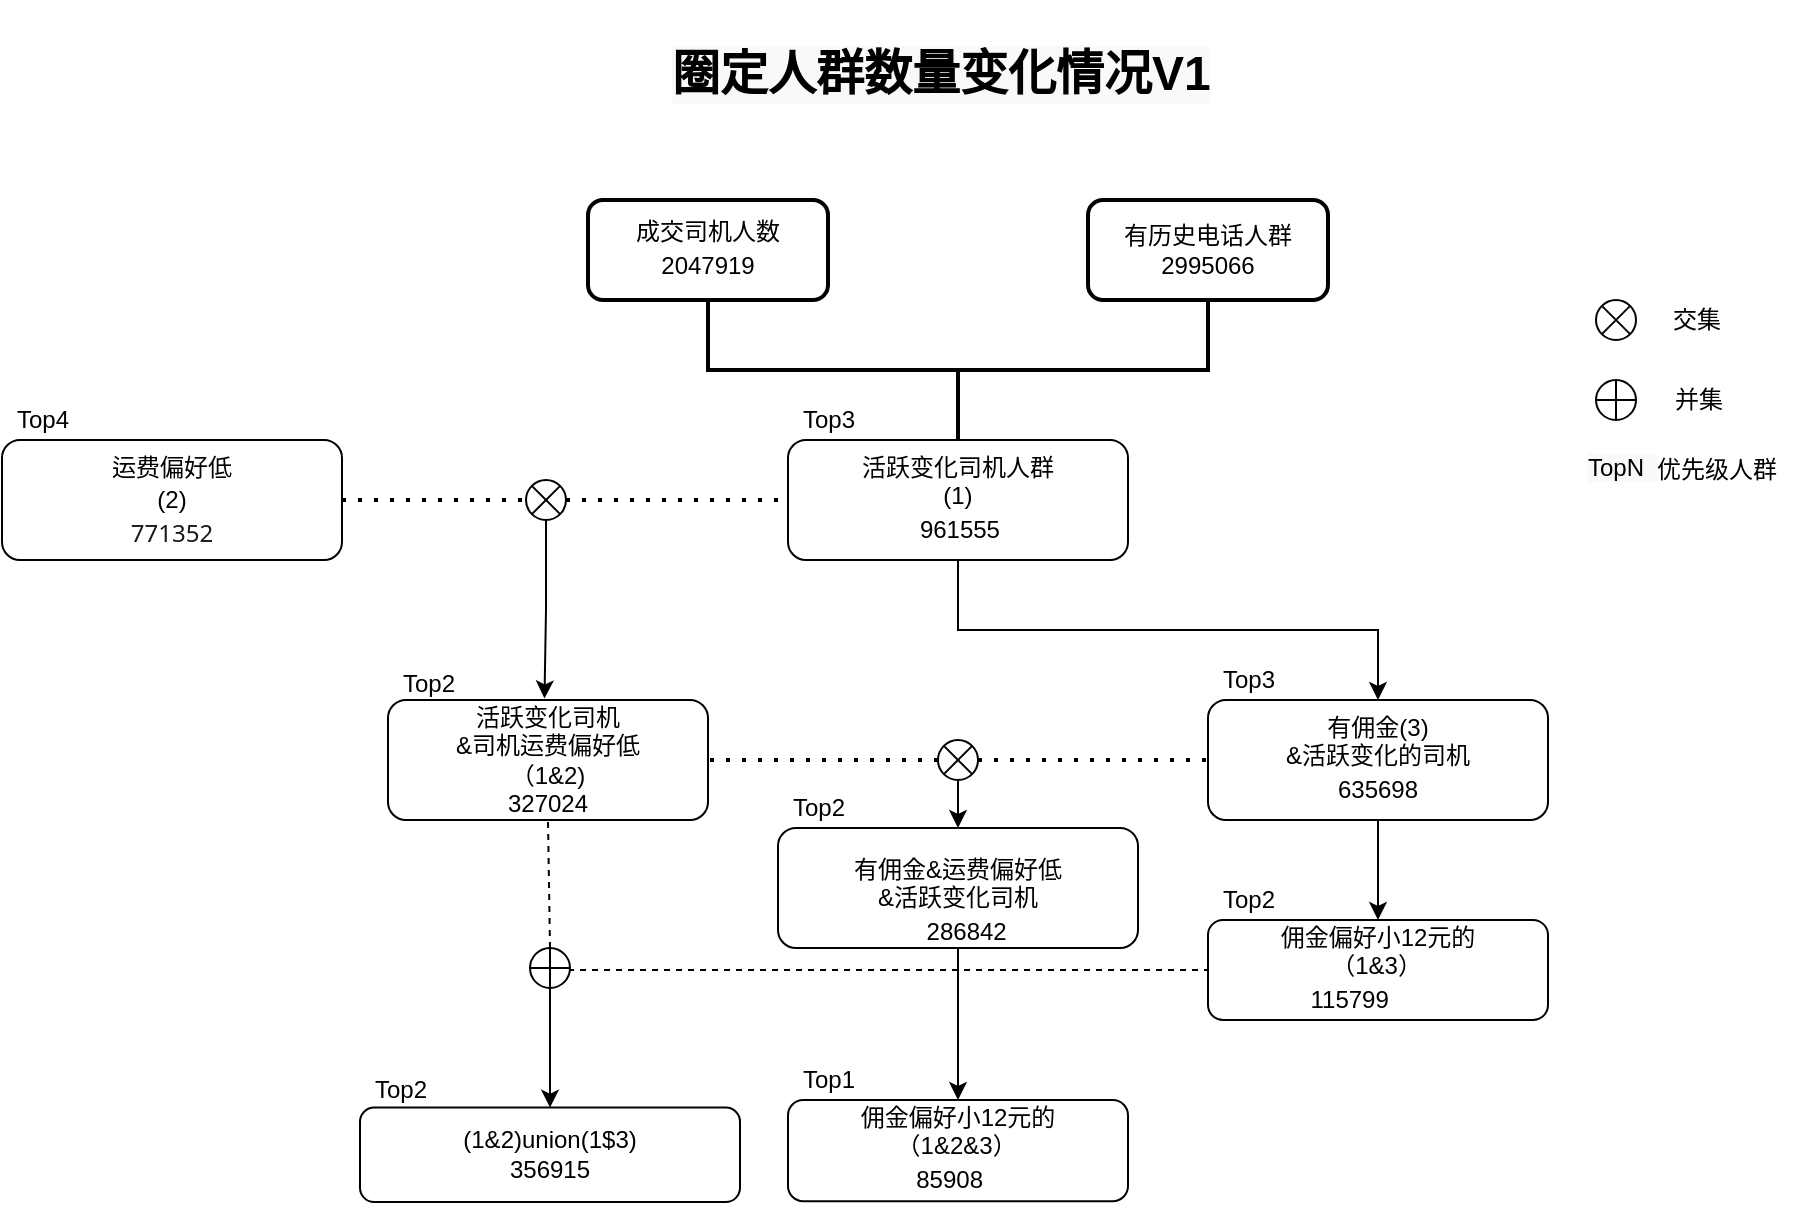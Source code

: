 <mxfile version="19.0.3" type="github">
  <diagram id="C5RBs43oDa-KdzZeNtuy" name="Page-1">
    <mxGraphModel dx="3129" dy="1161" grid="1" gridSize="10" guides="1" tooltips="1" connect="1" arrows="1" fold="1" page="1" pageScale="1" pageWidth="827" pageHeight="1169" math="0" shadow="0">
      <root>
        <mxCell id="WIyWlLk6GJQsqaUBKTNV-0" />
        <mxCell id="WIyWlLk6GJQsqaUBKTNV-1" parent="WIyWlLk6GJQsqaUBKTNV-0" />
        <mxCell id="aMpaF89gBJ9ML-hbY463-90" style="edgeStyle=orthogonalEdgeStyle;rounded=0;orthogonalLoop=1;jettySize=auto;html=1;exitX=0.5;exitY=1;exitDx=0;exitDy=0;entryX=0.5;entryY=0;entryDx=0;entryDy=0;" edge="1" parent="WIyWlLk6GJQsqaUBKTNV-1" source="aMpaF89gBJ9ML-hbY463-8" target="aMpaF89gBJ9ML-hbY463-10">
          <mxGeometry relative="1" as="geometry" />
        </mxCell>
        <mxCell id="aMpaF89gBJ9ML-hbY463-8" value="活跃变化司机人群&lt;br&gt;&lt;table width=&quot;96&quot; cellspacing=&quot;0&quot; cellpadding=&quot;0&quot; border=&quot;0&quot;&gt;&lt;tbody&gt;&lt;tr style=&quot;height:14.0pt&quot; height=&quot;19&quot;&gt;  &lt;td style=&quot;height:14.0pt;width:72pt&quot; width=&quot;96&quot; height=&quot;19&quot;&gt;(1)&lt;br&gt;&lt;table width=&quot;69&quot; cellspacing=&quot;0&quot; cellpadding=&quot;0&quot; border=&quot;0&quot;&gt;&lt;tbody&gt;&lt;tr style=&quot;height:14.0pt&quot; height=&quot;19&quot;&gt;  &lt;td style=&quot;height:14.0pt;width:52pt&quot; width=&quot;69&quot; align=&quot;right&quot; height=&quot;19&quot;&gt;961555&lt;/td&gt;&lt;/tr&gt;&lt;/tbody&gt;&lt;/table&gt;&lt;/td&gt;&lt;/tr&gt;&lt;/tbody&gt;&lt;/table&gt;" style="rounded=1;whiteSpace=wrap;html=1;fontSize=12;glass=0;strokeWidth=1;shadow=0;align=center;" vertex="1" parent="WIyWlLk6GJQsqaUBKTNV-1">
          <mxGeometry x="-20" y="260" width="170" height="60" as="geometry" />
        </mxCell>
        <mxCell id="aMpaF89gBJ9ML-hbY463-9" value="" style="strokeWidth=2;html=1;shape=mxgraph.flowchart.annotation_2;align=left;labelPosition=right;pointerEvents=1;rotation=-90;" vertex="1" parent="WIyWlLk6GJQsqaUBKTNV-1">
          <mxGeometry x="30" y="100" width="70" height="250" as="geometry" />
        </mxCell>
        <mxCell id="aMpaF89gBJ9ML-hbY463-65" style="edgeStyle=orthogonalEdgeStyle;rounded=0;orthogonalLoop=1;jettySize=auto;html=1;exitX=0.5;exitY=1;exitDx=0;exitDy=0;entryX=0.5;entryY=0;entryDx=0;entryDy=0;" edge="1" parent="WIyWlLk6GJQsqaUBKTNV-1" source="aMpaF89gBJ9ML-hbY463-10" target="aMpaF89gBJ9ML-hbY463-11">
          <mxGeometry relative="1" as="geometry" />
        </mxCell>
        <mxCell id="aMpaF89gBJ9ML-hbY463-10" value="有佣金(3)&lt;br&gt;&lt;table width=&quot;96&quot; cellspacing=&quot;0&quot; cellpadding=&quot;0&quot; border=&quot;0&quot;&gt;&lt;tbody&gt;&lt;tr style=&quot;height:14.0pt&quot; height=&quot;19&quot;&gt;&lt;td style=&quot;height:14.0pt;width:72pt&quot; width=&quot;96&quot; height=&quot;19&quot;&gt;&amp;amp;活跃变化的司机&lt;br&gt;&lt;table width=&quot;96&quot; cellspacing=&quot;0&quot; cellpadding=&quot;0&quot; border=&quot;0&quot;&gt;&lt;tbody&gt;&lt;tr style=&quot;height:14.0pt&quot; height=&quot;19&quot;&gt;  &lt;td style=&quot;height:14.0pt;width:72pt&quot; width=&quot;96&quot; height=&quot;19&quot;&gt;635698&lt;/td&gt;&lt;/tr&gt;&lt;/tbody&gt;&lt;/table&gt;&lt;/td&gt;&lt;/tr&gt;&lt;/tbody&gt;&lt;/table&gt;" style="rounded=1;whiteSpace=wrap;html=1;fontSize=12;glass=0;strokeWidth=1;shadow=0;align=center;" vertex="1" parent="WIyWlLk6GJQsqaUBKTNV-1">
          <mxGeometry x="190" y="390" width="170" height="60" as="geometry" />
        </mxCell>
        <mxCell id="aMpaF89gBJ9ML-hbY463-11" value="佣金偏好小12元的&lt;br&gt;&lt;table width=&quot;96&quot; cellspacing=&quot;0&quot; cellpadding=&quot;0&quot; border=&quot;0&quot;&gt;&lt;tbody&gt;&lt;tr style=&quot;height:14.0pt&quot; height=&quot;19&quot;&gt;  &lt;td style=&quot;height:14.0pt;width:72pt&quot; width=&quot;96&quot; height=&quot;19&quot;&gt;（1&amp;amp;3）&lt;br&gt;&lt;table width=&quot;69&quot; cellspacing=&quot;0&quot; cellpadding=&quot;0&quot; border=&quot;0&quot;&gt;&lt;tbody&gt;&lt;tr style=&quot;height:14.0pt&quot; height=&quot;19&quot;&gt;  &lt;td style=&quot;height:14.0pt;width:52pt&quot; width=&quot;69&quot; height=&quot;19&quot;&gt;115799&lt;br&gt;&lt;/td&gt;&lt;/tr&gt;&lt;/tbody&gt;&lt;/table&gt;&lt;/td&gt;&lt;/tr&gt;&lt;/tbody&gt;&lt;/table&gt;" style="rounded=1;whiteSpace=wrap;html=1;fontSize=12;glass=0;strokeWidth=1;shadow=0;align=center;" vertex="1" parent="WIyWlLk6GJQsqaUBKTNV-1">
          <mxGeometry x="190" y="500" width="170" height="50" as="geometry" />
        </mxCell>
        <mxCell id="aMpaF89gBJ9ML-hbY463-16" value="&lt;table width=&quot;96&quot; cellspacing=&quot;0&quot; cellpadding=&quot;0&quot; border=&quot;0&quot;&gt;&lt;tbody&gt;&lt;tr style=&quot;height:14.0pt&quot; height=&quot;19&quot;&gt;&lt;td style=&quot;height:14.0pt;width:72pt&quot; width=&quot;96&quot; height=&quot;19&quot;&gt;(1&amp;amp;2)union(1$3)&lt;br&gt;356915&lt;br&gt;&lt;/td&gt;&lt;/tr&gt;&lt;/tbody&gt;&lt;/table&gt;" style="rounded=1;whiteSpace=wrap;html=1;fontSize=12;glass=0;strokeWidth=1;shadow=0;align=center;" vertex="1" parent="WIyWlLk6GJQsqaUBKTNV-1">
          <mxGeometry x="-234" y="593.81" width="190" height="47.19" as="geometry" />
        </mxCell>
        <mxCell id="aMpaF89gBJ9ML-hbY463-23" value="&lt;span style=&quot;&quot;&gt;成交司机人数&lt;/span&gt;&lt;br style=&quot;&quot;&gt;&lt;table style=&quot;&quot; width=&quot;96&quot; cellspacing=&quot;0&quot; cellpadding=&quot;0&quot; border=&quot;0&quot;&gt;&lt;tbody&gt;&lt;tr style=&quot;height: 14pt;&quot; height=&quot;19&quot;&gt;&lt;td style=&quot;height: 14pt; width: 72pt;&quot; width=&quot;96&quot; height=&quot;19&quot;&gt;2047919&lt;/td&gt;&lt;/tr&gt;&lt;/tbody&gt;&lt;/table&gt;" style="rounded=1;whiteSpace=wrap;html=1;align=center;strokeWidth=2;" vertex="1" parent="WIyWlLk6GJQsqaUBKTNV-1">
          <mxGeometry x="-120" y="140" width="120" height="50" as="geometry" />
        </mxCell>
        <mxCell id="aMpaF89gBJ9ML-hbY463-32" value="活跃变化司机&lt;br&gt;&lt;table width=&quot;96&quot; cellspacing=&quot;0&quot; cellpadding=&quot;0&quot; border=&quot;0&quot;&gt;&lt;tbody&gt;&lt;tr style=&quot;height:14.0pt&quot; height=&quot;19&quot;&gt;  &lt;td style=&quot;height:14.0pt;width:72pt&quot; width=&quot;96&quot; height=&quot;19&quot;&gt;&amp;amp;司机运费偏好低（1&amp;amp;2)&lt;br&gt;327024&lt;br&gt;&lt;/td&gt;&lt;/tr&gt;&lt;/tbody&gt;&lt;/table&gt;" style="rounded=1;whiteSpace=wrap;html=1;fontSize=12;glass=0;strokeWidth=1;shadow=0;align=center;" vertex="1" parent="WIyWlLk6GJQsqaUBKTNV-1">
          <mxGeometry x="-220" y="390" width="160" height="60" as="geometry" />
        </mxCell>
        <mxCell id="5_tYMG1hZZqrEiMgyXCh-0" value="&lt;h1&gt;&lt;br&gt;&lt;/h1&gt;" style="text;html=1;align=center;verticalAlign=middle;resizable=0;points=[];autosize=1;strokeColor=none;fillColor=none;" vertex="1" parent="WIyWlLk6GJQsqaUBKTNV-1">
          <mxGeometry x="140" y="225" width="20" height="50" as="geometry" />
        </mxCell>
        <mxCell id="aMpaF89gBJ9ML-hbY463-34" value="&lt;span style=&quot;&quot;&gt;有历史电话人群&lt;br&gt;2995066&lt;br&gt;&lt;/span&gt;" style="rounded=1;whiteSpace=wrap;html=1;align=center;strokeWidth=2;" vertex="1" parent="WIyWlLk6GJQsqaUBKTNV-1">
          <mxGeometry x="130" y="140" width="120" height="50" as="geometry" />
        </mxCell>
        <mxCell id="5_tYMG1hZZqrEiMgyXCh-1" value="&lt;h1 style=&quot;color: rgb(0, 0, 0); font-family: Helvetica; font-style: normal; font-variant-ligatures: normal; font-variant-caps: normal; letter-spacing: normal; orphans: 2; text-align: center; text-indent: 0px; text-transform: none; widows: 2; word-spacing: 0px; -webkit-text-stroke-width: 0px; background-color: rgb(248, 249, 250); text-decoration-thickness: initial; text-decoration-style: initial; text-decoration-color: initial;&quot;&gt;圈定人群数量变化情况V1&lt;/h1&gt;" style="text;whiteSpace=wrap;html=1;" vertex="1" parent="WIyWlLk6GJQsqaUBKTNV-1">
          <mxGeometry x="-80" y="40" width="320" height="60" as="geometry" />
        </mxCell>
        <mxCell id="aMpaF89gBJ9ML-hbY463-116" style="edgeStyle=orthogonalEdgeStyle;rounded=0;orthogonalLoop=1;jettySize=auto;html=1;exitX=0.5;exitY=1;exitDx=0;exitDy=0;entryX=0.5;entryY=0;entryDx=0;entryDy=0;" edge="1" parent="WIyWlLk6GJQsqaUBKTNV-1" source="aMpaF89gBJ9ML-hbY463-107" target="aMpaF89gBJ9ML-hbY463-131">
          <mxGeometry relative="1" as="geometry">
            <mxPoint x="65" y="514" as="sourcePoint" />
            <mxPoint x="80" y="490" as="targetPoint" />
          </mxGeometry>
        </mxCell>
        <mxCell id="aMpaF89gBJ9ML-hbY463-74" value="佣金偏好小12元的&lt;br&gt;&lt;table width=&quot;96&quot; cellspacing=&quot;0&quot; cellpadding=&quot;0&quot; border=&quot;0&quot;&gt;&lt;tbody&gt;&lt;tr style=&quot;height:14.0pt&quot; height=&quot;19&quot;&gt;  &lt;td style=&quot;height:14.0pt;width:72pt&quot; width=&quot;96&quot; height=&quot;19&quot;&gt;（1&amp;amp;2&amp;amp;3）&lt;br&gt;&lt;table width=&quot;69&quot; cellspacing=&quot;0&quot; cellpadding=&quot;0&quot; border=&quot;0&quot;&gt;&lt;tbody&gt;&lt;tr style=&quot;height:14.0pt&quot; height=&quot;19&quot;&gt;  &lt;td style=&quot;height:14.0pt;width:52pt&quot; width=&quot;69&quot; height=&quot;19&quot;&gt;&amp;nbsp; &amp;nbsp; &amp;nbsp; 85908&lt;/td&gt;&lt;/tr&gt;&lt;/tbody&gt;&lt;/table&gt;&lt;/td&gt;&lt;/tr&gt;&lt;/tbody&gt;&lt;/table&gt;" style="rounded=1;whiteSpace=wrap;html=1;fontSize=12;glass=0;strokeWidth=1;shadow=0;align=center;" vertex="1" parent="WIyWlLk6GJQsqaUBKTNV-1">
          <mxGeometry x="-20" y="590" width="170" height="50.62" as="geometry" />
        </mxCell>
        <mxCell id="aMpaF89gBJ9ML-hbY463-75" value="" style="endArrow=none;dashed=1;html=1;rounded=0;entryX=0.5;entryY=1;entryDx=0;entryDy=0;exitX=0.5;exitY=0;exitDx=0;exitDy=0;" edge="1" parent="WIyWlLk6GJQsqaUBKTNV-1" source="aMpaF89gBJ9ML-hbY463-77" target="aMpaF89gBJ9ML-hbY463-32">
          <mxGeometry width="50" height="50" relative="1" as="geometry">
            <mxPoint x="-140" y="500" as="sourcePoint" />
            <mxPoint x="-170" y="470" as="targetPoint" />
          </mxGeometry>
        </mxCell>
        <mxCell id="aMpaF89gBJ9ML-hbY463-76" value="" style="endArrow=none;dashed=1;html=1;rounded=0;entryX=0;entryY=0.5;entryDx=0;entryDy=0;" edge="1" parent="WIyWlLk6GJQsqaUBKTNV-1" target="aMpaF89gBJ9ML-hbY463-11">
          <mxGeometry width="50" height="50" relative="1" as="geometry">
            <mxPoint x="-130" y="525" as="sourcePoint" />
            <mxPoint x="-170" y="470" as="targetPoint" />
          </mxGeometry>
        </mxCell>
        <mxCell id="aMpaF89gBJ9ML-hbY463-81" style="edgeStyle=orthogonalEdgeStyle;rounded=0;orthogonalLoop=1;jettySize=auto;html=1;exitX=0.5;exitY=1;exitDx=0;exitDy=0;entryX=0.5;entryY=0;entryDx=0;entryDy=0;" edge="1" parent="WIyWlLk6GJQsqaUBKTNV-1" source="aMpaF89gBJ9ML-hbY463-77" target="aMpaF89gBJ9ML-hbY463-16">
          <mxGeometry relative="1" as="geometry" />
        </mxCell>
        <mxCell id="aMpaF89gBJ9ML-hbY463-77" value="" style="ellipse;whiteSpace=wrap;html=1;aspect=fixed;" vertex="1" parent="WIyWlLk6GJQsqaUBKTNV-1">
          <mxGeometry x="-149" y="514" width="20" height="20" as="geometry" />
        </mxCell>
        <mxCell id="aMpaF89gBJ9ML-hbY463-78" value="" style="endArrow=none;html=1;rounded=0;exitX=0.5;exitY=1;exitDx=0;exitDy=0;" edge="1" parent="WIyWlLk6GJQsqaUBKTNV-1" source="aMpaF89gBJ9ML-hbY463-77">
          <mxGeometry width="50" height="50" relative="1" as="geometry">
            <mxPoint x="-139" y="524" as="sourcePoint" />
            <mxPoint x="-139" y="514" as="targetPoint" />
          </mxGeometry>
        </mxCell>
        <mxCell id="aMpaF89gBJ9ML-hbY463-79" value="" style="endArrow=none;html=1;rounded=0;exitX=0;exitY=0.5;exitDx=0;exitDy=0;entryX=1;entryY=0.5;entryDx=0;entryDy=0;" edge="1" parent="WIyWlLk6GJQsqaUBKTNV-1" source="aMpaF89gBJ9ML-hbY463-77" target="aMpaF89gBJ9ML-hbY463-77">
          <mxGeometry width="50" height="50" relative="1" as="geometry">
            <mxPoint x="-159" y="504" as="sourcePoint" />
            <mxPoint x="-109" y="454" as="targetPoint" />
          </mxGeometry>
        </mxCell>
        <mxCell id="aMpaF89gBJ9ML-hbY463-82" value="Top1" style="text;html=1;align=center;verticalAlign=middle;resizable=0;points=[];autosize=1;strokeColor=none;fillColor=none;" vertex="1" parent="WIyWlLk6GJQsqaUBKTNV-1">
          <mxGeometry x="-20" y="570" width="40" height="20" as="geometry" />
        </mxCell>
        <mxCell id="aMpaF89gBJ9ML-hbY463-83" value="Top2" style="text;html=1;align=center;verticalAlign=middle;resizable=0;points=[];autosize=1;strokeColor=none;fillColor=none;" vertex="1" parent="WIyWlLk6GJQsqaUBKTNV-1">
          <mxGeometry x="-234" y="575" width="40" height="20" as="geometry" />
        </mxCell>
        <mxCell id="aMpaF89gBJ9ML-hbY463-84" value="Top2" style="text;html=1;align=center;verticalAlign=middle;resizable=0;points=[];autosize=1;strokeColor=none;fillColor=none;" vertex="1" parent="WIyWlLk6GJQsqaUBKTNV-1">
          <mxGeometry x="-220" y="372" width="40" height="20" as="geometry" />
        </mxCell>
        <mxCell id="aMpaF89gBJ9ML-hbY463-85" value="Top2" style="text;html=1;align=center;verticalAlign=middle;resizable=0;points=[];autosize=1;strokeColor=none;fillColor=none;" vertex="1" parent="WIyWlLk6GJQsqaUBKTNV-1">
          <mxGeometry x="190" y="480" width="40" height="20" as="geometry" />
        </mxCell>
        <mxCell id="aMpaF89gBJ9ML-hbY463-86" value="Top3" style="text;html=1;align=center;verticalAlign=middle;resizable=0;points=[];autosize=1;strokeColor=none;fillColor=none;" vertex="1" parent="WIyWlLk6GJQsqaUBKTNV-1">
          <mxGeometry x="-20" y="240" width="40" height="20" as="geometry" />
        </mxCell>
        <mxCell id="aMpaF89gBJ9ML-hbY463-88" value="Top3" style="text;html=1;align=center;verticalAlign=middle;resizable=0;points=[];autosize=1;strokeColor=none;fillColor=none;" vertex="1" parent="WIyWlLk6GJQsqaUBKTNV-1">
          <mxGeometry x="190" y="370" width="40" height="20" as="geometry" />
        </mxCell>
        <mxCell id="aMpaF89gBJ9ML-hbY463-89" value="运费偏好低&lt;br&gt;&lt;table width=&quot;96&quot; cellspacing=&quot;0&quot; cellpadding=&quot;0&quot; border=&quot;0&quot;&gt;&lt;tbody&gt;&lt;tr style=&quot;height:14.0pt&quot; height=&quot;19&quot;&gt;  &lt;td style=&quot;height:14.0pt;width:72pt&quot; width=&quot;96&quot; height=&quot;19&quot;&gt;(2)&lt;br&gt;&lt;/td&gt;&lt;/tr&gt;&lt;/tbody&gt;&lt;/table&gt;&lt;span style=&quot;color: rgb(23, 26, 29); font-family: &amp;quot;Microsoft YaHei&amp;quot;, &amp;quot;Segoe UI&amp;quot;, system-ui, Roboto, &amp;quot;Droid Sans&amp;quot;, &amp;quot;Helvetica Neue&amp;quot;, sans-serif, Tahoma, &amp;quot;Segoe UI Symbol&amp;quot;, &amp;quot;Myanmar Text&amp;quot;, 微软雅黑; text-align: left; background-color: rgb(255, 255, 255);&quot;&gt;&lt;font style=&quot;font-size: 12px;&quot;&gt;771352&lt;/font&gt;&lt;/span&gt;" style="rounded=1;whiteSpace=wrap;html=1;fontSize=12;glass=0;strokeWidth=1;shadow=0;align=center;" vertex="1" parent="WIyWlLk6GJQsqaUBKTNV-1">
          <mxGeometry x="-413" y="260" width="170" height="60" as="geometry" />
        </mxCell>
        <mxCell id="aMpaF89gBJ9ML-hbY463-102" style="edgeStyle=orthogonalEdgeStyle;rounded=0;orthogonalLoop=1;jettySize=auto;html=1;exitX=0.5;exitY=1;exitDx=0;exitDy=0;entryX=0.489;entryY=-0.013;entryDx=0;entryDy=0;entryPerimeter=0;" edge="1" parent="WIyWlLk6GJQsqaUBKTNV-1" source="aMpaF89gBJ9ML-hbY463-98" target="aMpaF89gBJ9ML-hbY463-32">
          <mxGeometry relative="1" as="geometry" />
        </mxCell>
        <mxCell id="aMpaF89gBJ9ML-hbY463-98" value="" style="ellipse;whiteSpace=wrap;html=1;aspect=fixed;" vertex="1" parent="WIyWlLk6GJQsqaUBKTNV-1">
          <mxGeometry x="-151" y="280" width="20" height="20" as="geometry" />
        </mxCell>
        <mxCell id="aMpaF89gBJ9ML-hbY463-99" value="" style="endArrow=none;html=1;rounded=0;exitX=0;exitY=1;exitDx=0;exitDy=0;entryX=1;entryY=0;entryDx=0;entryDy=0;" edge="1" parent="WIyWlLk6GJQsqaUBKTNV-1" source="aMpaF89gBJ9ML-hbY463-98" target="aMpaF89gBJ9ML-hbY463-98">
          <mxGeometry width="50" height="50" relative="1" as="geometry">
            <mxPoint x="-141" y="290" as="sourcePoint" />
            <mxPoint x="-132" y="290" as="targetPoint" />
          </mxGeometry>
        </mxCell>
        <mxCell id="aMpaF89gBJ9ML-hbY463-101" value="" style="endArrow=none;html=1;rounded=0;exitX=0;exitY=0;exitDx=0;exitDy=0;entryX=1;entryY=1;entryDx=0;entryDy=0;" edge="1" parent="WIyWlLk6GJQsqaUBKTNV-1" source="aMpaF89gBJ9ML-hbY463-98" target="aMpaF89gBJ9ML-hbY463-98">
          <mxGeometry width="50" height="50" relative="1" as="geometry">
            <mxPoint x="-152" y="270" as="sourcePoint" />
            <mxPoint x="-102" y="220" as="targetPoint" />
          </mxGeometry>
        </mxCell>
        <mxCell id="aMpaF89gBJ9ML-hbY463-104" value="" style="endArrow=none;dashed=1;html=1;dashPattern=1 3;strokeWidth=2;rounded=0;exitX=1;exitY=0.5;exitDx=0;exitDy=0;entryX=0;entryY=0.5;entryDx=0;entryDy=0;" edge="1" parent="WIyWlLk6GJQsqaUBKTNV-1" source="aMpaF89gBJ9ML-hbY463-89" target="aMpaF89gBJ9ML-hbY463-98">
          <mxGeometry width="50" height="50" relative="1" as="geometry">
            <mxPoint x="-190" y="320" as="sourcePoint" />
            <mxPoint x="-140" y="270" as="targetPoint" />
          </mxGeometry>
        </mxCell>
        <mxCell id="aMpaF89gBJ9ML-hbY463-105" value="" style="endArrow=none;dashed=1;html=1;dashPattern=1 3;strokeWidth=2;rounded=0;entryX=0;entryY=0.5;entryDx=0;entryDy=0;exitX=1;exitY=0.5;exitDx=0;exitDy=0;" edge="1" parent="WIyWlLk6GJQsqaUBKTNV-1" source="aMpaF89gBJ9ML-hbY463-98" target="aMpaF89gBJ9ML-hbY463-8">
          <mxGeometry width="50" height="50" relative="1" as="geometry">
            <mxPoint x="-190" y="320" as="sourcePoint" />
            <mxPoint x="-140" y="270" as="targetPoint" />
          </mxGeometry>
        </mxCell>
        <mxCell id="aMpaF89gBJ9ML-hbY463-107" value="" style="ellipse;whiteSpace=wrap;html=1;aspect=fixed;" vertex="1" parent="WIyWlLk6GJQsqaUBKTNV-1">
          <mxGeometry x="55" y="410" width="20" height="20" as="geometry" />
        </mxCell>
        <mxCell id="aMpaF89gBJ9ML-hbY463-108" value="" style="endArrow=none;html=1;rounded=0;exitX=0;exitY=1;exitDx=0;exitDy=0;entryX=1;entryY=0;entryDx=0;entryDy=0;" edge="1" parent="WIyWlLk6GJQsqaUBKTNV-1" source="aMpaF89gBJ9ML-hbY463-107" target="aMpaF89gBJ9ML-hbY463-107">
          <mxGeometry width="50" height="50" relative="1" as="geometry">
            <mxPoint x="65" y="420" as="sourcePoint" />
            <mxPoint x="74" y="420" as="targetPoint" />
          </mxGeometry>
        </mxCell>
        <mxCell id="aMpaF89gBJ9ML-hbY463-109" value="" style="endArrow=none;html=1;rounded=0;exitX=0;exitY=0;exitDx=0;exitDy=0;entryX=1;entryY=1;entryDx=0;entryDy=0;" edge="1" parent="WIyWlLk6GJQsqaUBKTNV-1" source="aMpaF89gBJ9ML-hbY463-107" target="aMpaF89gBJ9ML-hbY463-107">
          <mxGeometry width="50" height="50" relative="1" as="geometry">
            <mxPoint x="54" y="400" as="sourcePoint" />
            <mxPoint x="104" y="350" as="targetPoint" />
          </mxGeometry>
        </mxCell>
        <mxCell id="aMpaF89gBJ9ML-hbY463-110" value="" style="endArrow=none;dashed=1;html=1;dashPattern=1 3;strokeWidth=2;rounded=0;entryX=1;entryY=0.5;entryDx=0;entryDy=0;exitX=0;exitY=0.5;exitDx=0;exitDy=0;" edge="1" parent="WIyWlLk6GJQsqaUBKTNV-1" source="aMpaF89gBJ9ML-hbY463-107" target="aMpaF89gBJ9ML-hbY463-32">
          <mxGeometry width="50" height="50" relative="1" as="geometry">
            <mxPoint x="50" y="420" as="sourcePoint" />
            <mxPoint x="-120" y="108" as="targetPoint" />
          </mxGeometry>
        </mxCell>
        <mxCell id="aMpaF89gBJ9ML-hbY463-114" value="" style="endArrow=none;dashed=1;html=1;dashPattern=1 3;strokeWidth=2;rounded=0;exitX=1;exitY=0.5;exitDx=0;exitDy=0;entryX=0;entryY=0.5;entryDx=0;entryDy=0;" edge="1" parent="WIyWlLk6GJQsqaUBKTNV-1" source="aMpaF89gBJ9ML-hbY463-107" target="aMpaF89gBJ9ML-hbY463-10">
          <mxGeometry width="50" height="50" relative="1" as="geometry">
            <mxPoint x="160" y="550" as="sourcePoint" />
            <mxPoint x="210" y="500" as="targetPoint" />
          </mxGeometry>
        </mxCell>
        <mxCell id="aMpaF89gBJ9ML-hbY463-118" value="" style="ellipse;whiteSpace=wrap;html=1;aspect=fixed;" vertex="1" parent="WIyWlLk6GJQsqaUBKTNV-1">
          <mxGeometry x="384" y="190" width="20" height="20" as="geometry" />
        </mxCell>
        <mxCell id="aMpaF89gBJ9ML-hbY463-119" value="" style="endArrow=none;html=1;rounded=0;exitX=0;exitY=1;exitDx=0;exitDy=0;entryX=1;entryY=0;entryDx=0;entryDy=0;" edge="1" parent="WIyWlLk6GJQsqaUBKTNV-1" source="aMpaF89gBJ9ML-hbY463-118" target="aMpaF89gBJ9ML-hbY463-118">
          <mxGeometry width="50" height="50" relative="1" as="geometry">
            <mxPoint x="394" y="200" as="sourcePoint" />
            <mxPoint x="403" y="200" as="targetPoint" />
          </mxGeometry>
        </mxCell>
        <mxCell id="aMpaF89gBJ9ML-hbY463-120" value="" style="endArrow=none;html=1;rounded=0;exitX=0;exitY=0;exitDx=0;exitDy=0;entryX=1;entryY=1;entryDx=0;entryDy=0;" edge="1" parent="WIyWlLk6GJQsqaUBKTNV-1" source="aMpaF89gBJ9ML-hbY463-118" target="aMpaF89gBJ9ML-hbY463-118">
          <mxGeometry width="50" height="50" relative="1" as="geometry">
            <mxPoint x="383" y="180" as="sourcePoint" />
            <mxPoint x="433" y="130" as="targetPoint" />
          </mxGeometry>
        </mxCell>
        <mxCell id="aMpaF89gBJ9ML-hbY463-121" value="交集" style="text;html=1;align=center;verticalAlign=middle;resizable=0;points=[];autosize=1;strokeColor=none;fillColor=none;" vertex="1" parent="WIyWlLk6GJQsqaUBKTNV-1">
          <mxGeometry x="414" y="190" width="40" height="20" as="geometry" />
        </mxCell>
        <mxCell id="aMpaF89gBJ9ML-hbY463-123" value="" style="ellipse;whiteSpace=wrap;html=1;aspect=fixed;" vertex="1" parent="WIyWlLk6GJQsqaUBKTNV-1">
          <mxGeometry x="384" y="230" width="20" height="20" as="geometry" />
        </mxCell>
        <mxCell id="aMpaF89gBJ9ML-hbY463-124" value="" style="endArrow=none;html=1;rounded=0;exitX=0.5;exitY=1;exitDx=0;exitDy=0;" edge="1" parent="WIyWlLk6GJQsqaUBKTNV-1" source="aMpaF89gBJ9ML-hbY463-123">
          <mxGeometry width="50" height="50" relative="1" as="geometry">
            <mxPoint x="394" y="240" as="sourcePoint" />
            <mxPoint x="394" y="230" as="targetPoint" />
          </mxGeometry>
        </mxCell>
        <mxCell id="aMpaF89gBJ9ML-hbY463-125" value="" style="endArrow=none;html=1;rounded=0;exitX=0;exitY=0.5;exitDx=0;exitDy=0;entryX=1;entryY=0.5;entryDx=0;entryDy=0;" edge="1" parent="WIyWlLk6GJQsqaUBKTNV-1" source="aMpaF89gBJ9ML-hbY463-123" target="aMpaF89gBJ9ML-hbY463-123">
          <mxGeometry width="50" height="50" relative="1" as="geometry">
            <mxPoint x="374" y="220" as="sourcePoint" />
            <mxPoint x="424" y="170" as="targetPoint" />
          </mxGeometry>
        </mxCell>
        <mxCell id="aMpaF89gBJ9ML-hbY463-126" value="并集" style="text;html=1;align=center;verticalAlign=middle;resizable=0;points=[];autosize=1;strokeColor=none;fillColor=none;" vertex="1" parent="WIyWlLk6GJQsqaUBKTNV-1">
          <mxGeometry x="415" y="230" width="40" height="20" as="geometry" />
        </mxCell>
        <mxCell id="aMpaF89gBJ9ML-hbY463-127" value="&lt;span style=&quot;color: rgb(0, 0, 0); font-family: Helvetica; font-size: 12px; font-style: normal; font-variant-ligatures: normal; font-variant-caps: normal; font-weight: 400; letter-spacing: normal; orphans: 2; text-align: center; text-indent: 0px; text-transform: none; widows: 2; word-spacing: 0px; -webkit-text-stroke-width: 0px; background-color: rgb(248, 249, 250); text-decoration-thickness: initial; text-decoration-style: initial; text-decoration-color: initial; float: none; display: inline !important;&quot;&gt;TopN&amp;nbsp;&amp;nbsp;&lt;/span&gt;" style="text;whiteSpace=wrap;html=1;" vertex="1" parent="WIyWlLk6GJQsqaUBKTNV-1">
          <mxGeometry x="378" y="260" width="50" height="30" as="geometry" />
        </mxCell>
        <mxCell id="aMpaF89gBJ9ML-hbY463-128" value="优先级人群" style="text;html=1;align=center;verticalAlign=middle;resizable=0;points=[];autosize=1;strokeColor=none;fillColor=none;" vertex="1" parent="WIyWlLk6GJQsqaUBKTNV-1">
          <mxGeometry x="404" y="265" width="80" height="20" as="geometry" />
        </mxCell>
        <mxCell id="aMpaF89gBJ9ML-hbY463-130" value="Top4" style="text;html=1;align=center;verticalAlign=middle;resizable=0;points=[];autosize=1;strokeColor=none;fillColor=none;" vertex="1" parent="WIyWlLk6GJQsqaUBKTNV-1">
          <mxGeometry x="-413" y="240" width="40" height="20" as="geometry" />
        </mxCell>
        <mxCell id="aMpaF89gBJ9ML-hbY463-132" style="edgeStyle=orthogonalEdgeStyle;rounded=0;orthogonalLoop=1;jettySize=auto;html=1;exitX=0.5;exitY=1;exitDx=0;exitDy=0;entryX=0.5;entryY=0;entryDx=0;entryDy=0;fontSize=12;" edge="1" parent="WIyWlLk6GJQsqaUBKTNV-1" source="aMpaF89gBJ9ML-hbY463-131" target="aMpaF89gBJ9ML-hbY463-74">
          <mxGeometry relative="1" as="geometry" />
        </mxCell>
        <mxCell id="aMpaF89gBJ9ML-hbY463-131" value="&lt;br&gt;有佣金&amp;amp;运费偏好低&lt;br&gt;&amp;amp;活跃变化司机&lt;table width=&quot;96&quot; cellspacing=&quot;0&quot; cellpadding=&quot;0&quot; border=&quot;0&quot;&gt;&lt;tbody&gt;&lt;tr style=&quot;height:14.0pt&quot; height=&quot;19&quot;&gt;&lt;td style=&quot;height:14.0pt;width:72pt&quot; width=&quot;96&quot; height=&quot;19&quot;&gt;&amp;nbsp; &amp;nbsp; &amp;nbsp;286842&lt;br&gt;&lt;/td&gt;&lt;/tr&gt;&lt;/tbody&gt;&lt;/table&gt;" style="rounded=1;whiteSpace=wrap;html=1;fontSize=12;glass=0;strokeWidth=1;shadow=0;align=center;" vertex="1" parent="WIyWlLk6GJQsqaUBKTNV-1">
          <mxGeometry x="-25" y="454" width="180" height="60" as="geometry" />
        </mxCell>
        <mxCell id="aMpaF89gBJ9ML-hbY463-133" value="Top2" style="text;html=1;align=center;verticalAlign=middle;resizable=0;points=[];autosize=1;strokeColor=none;fillColor=none;" vertex="1" parent="WIyWlLk6GJQsqaUBKTNV-1">
          <mxGeometry x="-25" y="434" width="40" height="20" as="geometry" />
        </mxCell>
      </root>
    </mxGraphModel>
  </diagram>
</mxfile>
